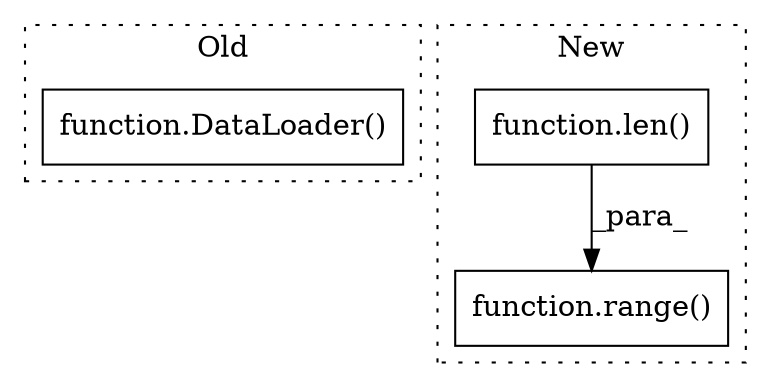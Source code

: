 digraph G {
subgraph cluster0 {
1 [label="function.DataLoader()" a="75" s="3412,3446" l="24,115" shape="box"];
label = "Old";
style="dotted";
}
subgraph cluster1 {
2 [label="function.len()" a="75" s="3608,3622" l="4,1" shape="box"];
3 [label="function.range()" a="75" s="3602,3623" l="6,1" shape="box"];
label = "New";
style="dotted";
}
2 -> 3 [label="_para_"];
}